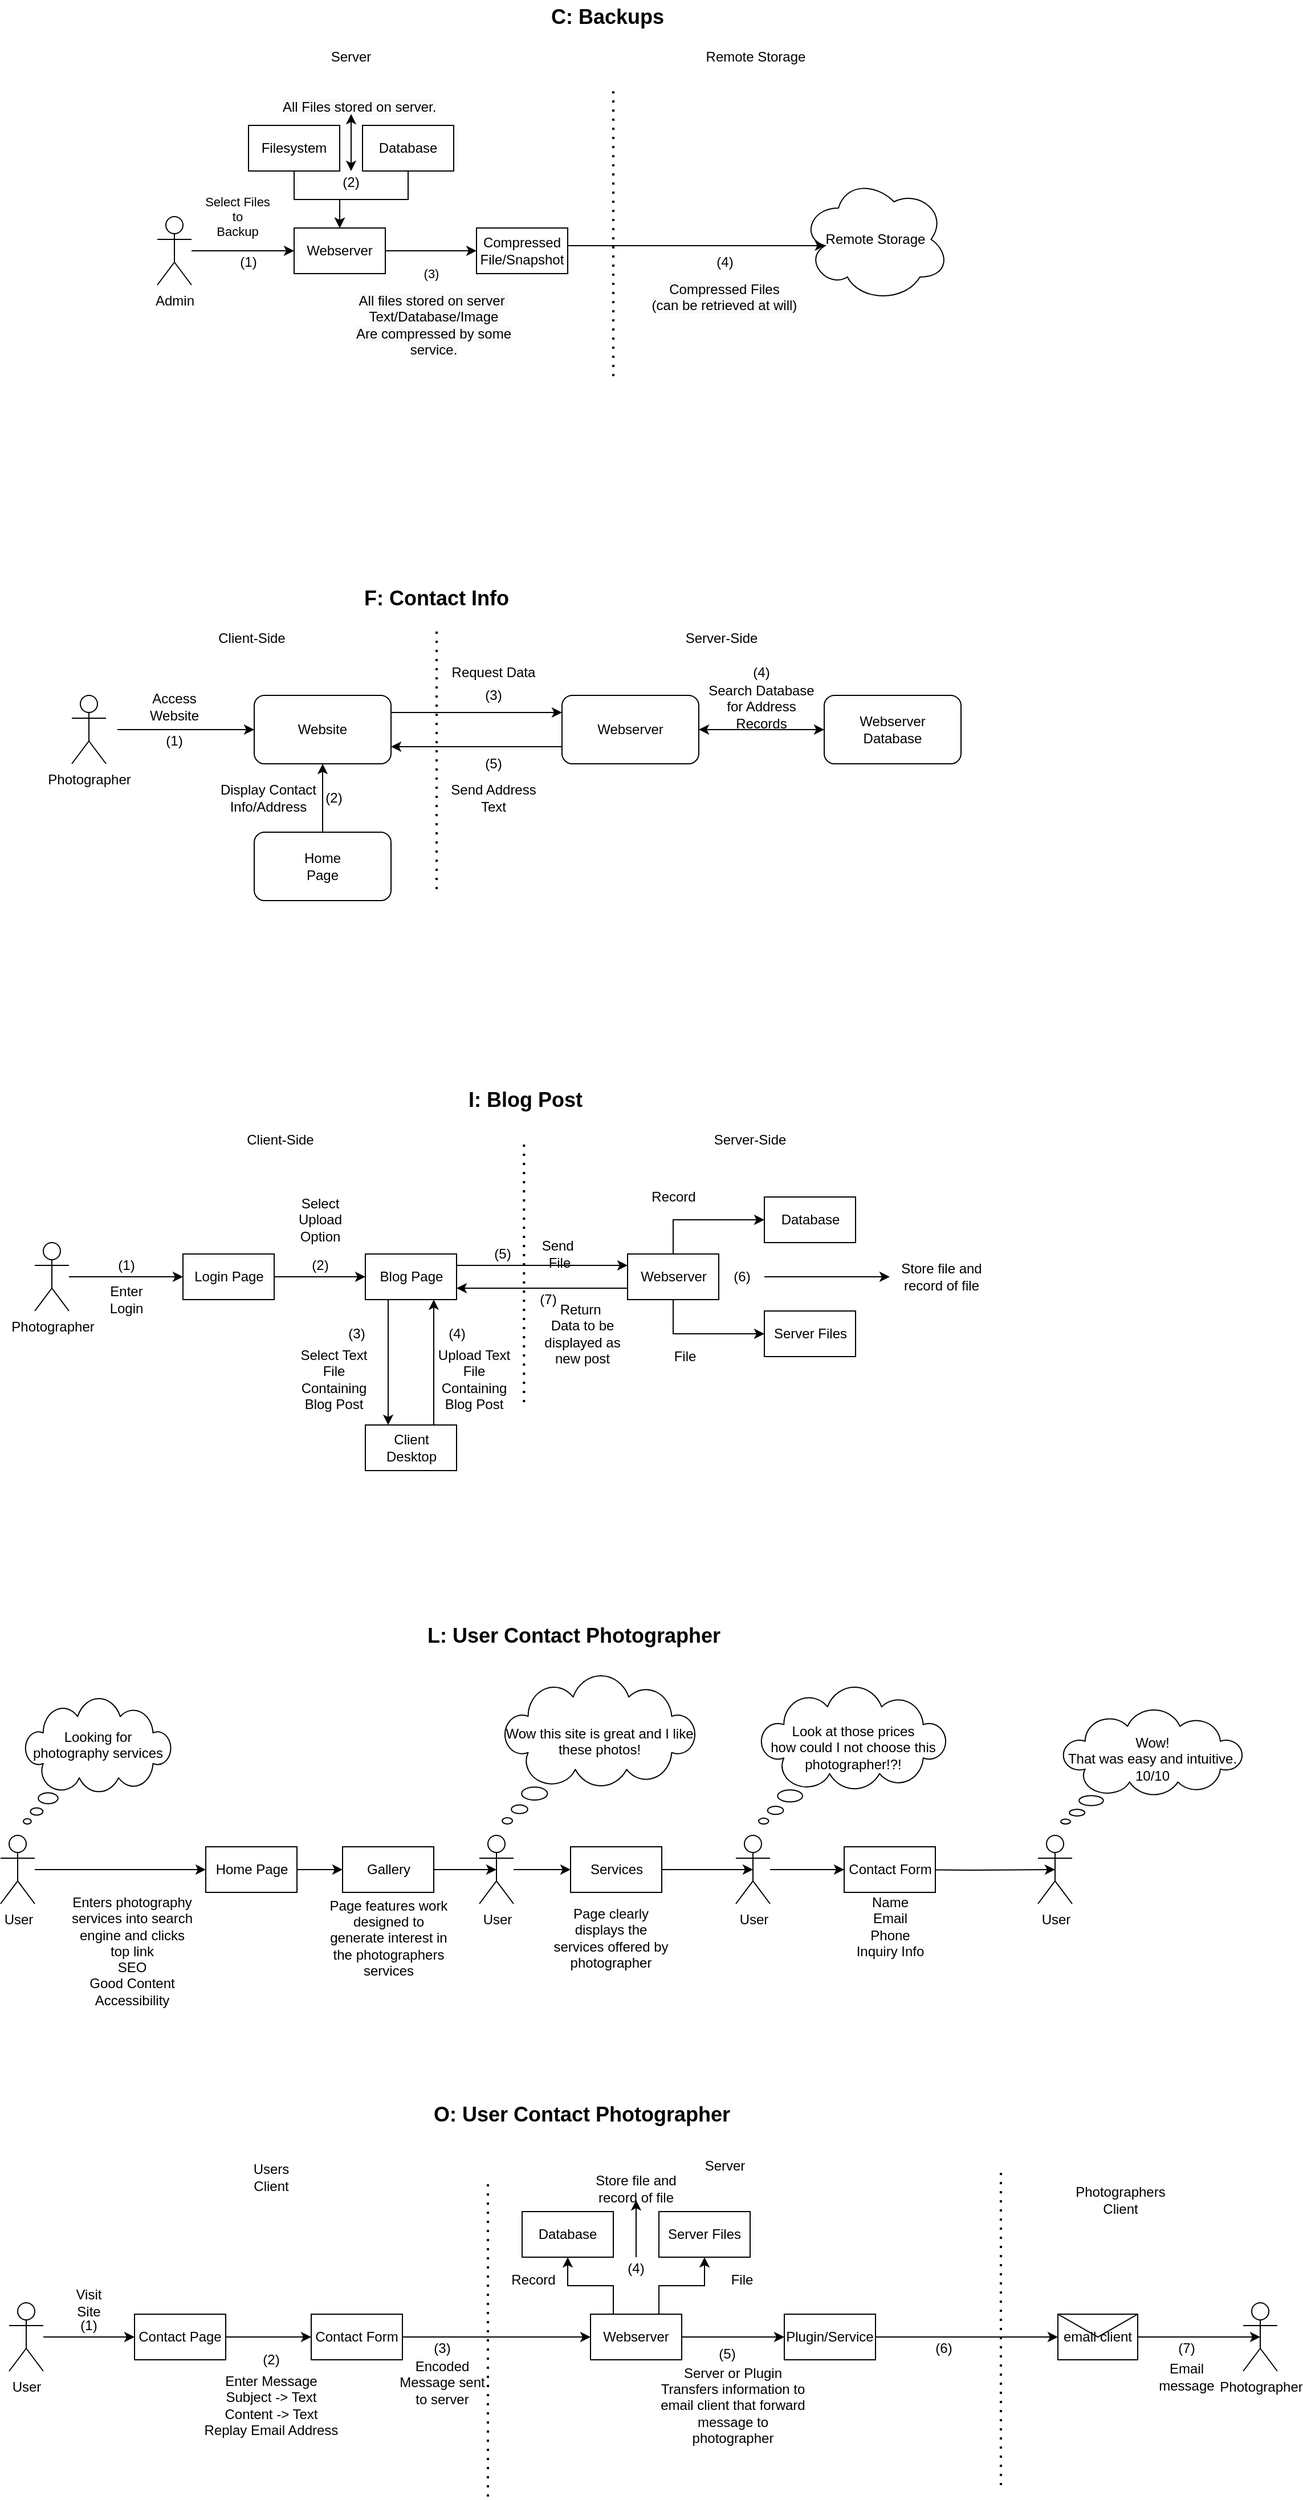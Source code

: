 <mxfile version="14.3.1" type="device"><diagram id="sTpAPLr4DmJHladnCa23" name="Page-1"><mxGraphModel dx="1562" dy="2176" grid="1" gridSize="10" guides="1" tooltips="1" connect="1" arrows="1" fold="1" page="1" pageScale="1" pageWidth="850" pageHeight="1100" math="0" shadow="0"><root><mxCell id="0"/><mxCell id="1" parent="0"/><mxCell id="33zo7eYTtAIKLkQAElWF-2" value="&lt;font style=&quot;font-size: 18px&quot;&gt;&lt;b&gt;C: Backups&lt;/b&gt;&lt;/font&gt;" style="text;html=1;strokeColor=none;fillColor=none;align=center;verticalAlign=middle;whiteSpace=wrap;rounded=0;" parent="1" vertex="1"><mxGeometry x="490" y="10" width="110" height="30" as="geometry"/></mxCell><mxCell id="33zo7eYTtAIKLkQAElWF-4" value="Server" style="text;html=1;strokeColor=none;fillColor=none;align=center;verticalAlign=middle;whiteSpace=wrap;rounded=0;" parent="1" vertex="1"><mxGeometry x="300" y="50" width="40" height="20" as="geometry"/></mxCell><mxCell id="33zo7eYTtAIKLkQAElWF-5" value="Remote Storage" style="text;html=1;strokeColor=none;fillColor=none;align=center;verticalAlign=middle;whiteSpace=wrap;rounded=0;" parent="1" vertex="1"><mxGeometry x="630" y="50" width="90" height="20" as="geometry"/></mxCell><mxCell id="33zo7eYTtAIKLkQAElWF-16" style="edgeStyle=orthogonalEdgeStyle;rounded=0;orthogonalLoop=1;jettySize=auto;html=1;entryX=0.5;entryY=0;entryDx=0;entryDy=0;exitX=0.5;exitY=1;exitDx=0;exitDy=0;" parent="1" source="33zo7eYTtAIKLkQAElWF-7" target="33zo7eYTtAIKLkQAElWF-12" edge="1"><mxGeometry relative="1" as="geometry"/></mxCell><mxCell id="33zo7eYTtAIKLkQAElWF-7" value="Filesystem" style="rounded=0;whiteSpace=wrap;html=1;" parent="1" vertex="1"><mxGeometry x="230" y="120" width="80" height="40" as="geometry"/></mxCell><mxCell id="33zo7eYTtAIKLkQAElWF-19" style="edgeStyle=orthogonalEdgeStyle;rounded=0;orthogonalLoop=1;jettySize=auto;html=1;entryX=0.5;entryY=0;entryDx=0;entryDy=0;" parent="1" source="33zo7eYTtAIKLkQAElWF-10" target="33zo7eYTtAIKLkQAElWF-12" edge="1"><mxGeometry relative="1" as="geometry"/></mxCell><mxCell id="33zo7eYTtAIKLkQAElWF-10" value="Database" style="rounded=0;whiteSpace=wrap;html=1;" parent="1" vertex="1"><mxGeometry x="330" y="120" width="80" height="40" as="geometry"/></mxCell><mxCell id="1MqfNd3FxWciSEM0I6iz-4" value="(3)" style="edgeStyle=orthogonalEdgeStyle;rounded=0;orthogonalLoop=1;jettySize=auto;html=1;entryX=0;entryY=0.5;entryDx=0;entryDy=0;" parent="1" source="33zo7eYTtAIKLkQAElWF-12" target="1MqfNd3FxWciSEM0I6iz-2" edge="1"><mxGeometry y="-20" relative="1" as="geometry"><mxPoint as="offset"/></mxGeometry></mxCell><mxCell id="33zo7eYTtAIKLkQAElWF-12" value="Webserver" style="rounded=0;whiteSpace=wrap;html=1;" parent="1" vertex="1"><mxGeometry x="270" y="210" width="80" height="40" as="geometry"/></mxCell><mxCell id="33zo7eYTtAIKLkQAElWF-21" value="Remote Storage" style="ellipse;shape=cloud;whiteSpace=wrap;html=1;align=center;" parent="1" vertex="1"><mxGeometry x="715" y="165" width="130" height="110" as="geometry"/></mxCell><mxCell id="1MqfNd3FxWciSEM0I6iz-88" style="edgeStyle=orthogonalEdgeStyle;rounded=0;orthogonalLoop=1;jettySize=auto;html=1;entryX=0;entryY=0.25;entryDx=0;entryDy=0;exitX=1;exitY=0.25;exitDx=0;exitDy=0;" parent="1" source="33zo7eYTtAIKLkQAElWF-35" target="33zo7eYTtAIKLkQAElWF-49" edge="1"><mxGeometry relative="1" as="geometry"/></mxCell><mxCell id="33zo7eYTtAIKLkQAElWF-35" value="Blog Page" style="rounded=0;whiteSpace=wrap;html=1;" parent="1" vertex="1"><mxGeometry x="332.5" y="1110" width="80" height="40" as="geometry"/></mxCell><mxCell id="33zo7eYTtAIKLkQAElWF-47" style="edgeStyle=orthogonalEdgeStyle;rounded=0;orthogonalLoop=1;jettySize=auto;html=1;entryX=0;entryY=0.5;entryDx=0;entryDy=0;" parent="1" source="33zo7eYTtAIKLkQAElWF-38" target="33zo7eYTtAIKLkQAElWF-45" edge="1"><mxGeometry relative="1" as="geometry"/></mxCell><mxCell id="33zo7eYTtAIKLkQAElWF-38" value="Photographer" style="shape=umlActor;verticalLabelPosition=bottom;verticalAlign=top;html=1;outlineConnect=0;" parent="1" vertex="1"><mxGeometry x="42.5" y="1100" width="30" height="60" as="geometry"/></mxCell><mxCell id="33zo7eYTtAIKLkQAElWF-41" style="edgeStyle=orthogonalEdgeStyle;rounded=0;orthogonalLoop=1;jettySize=auto;html=1;entryX=0.25;entryY=0;entryDx=0;entryDy=0;exitX=0.25;exitY=1;exitDx=0;exitDy=0;" parent="1" source="33zo7eYTtAIKLkQAElWF-35" target="33zo7eYTtAIKLkQAElWF-39" edge="1"><mxGeometry relative="1" as="geometry"><mxPoint x="322.5" y="1180" as="sourcePoint"/></mxGeometry></mxCell><mxCell id="33zo7eYTtAIKLkQAElWF-39" value="Client Desktop" style="rounded=0;whiteSpace=wrap;html=1;" parent="1" vertex="1"><mxGeometry x="332.5" y="1260" width="80" height="40" as="geometry"/></mxCell><mxCell id="33zo7eYTtAIKLkQAElWF-43" value="Upload Text File&lt;br&gt;Containing Blog Post" style="text;html=1;strokeColor=none;fillColor=none;align=center;verticalAlign=middle;whiteSpace=wrap;rounded=0;" parent="1" vertex="1"><mxGeometry x="387.5" y="1210" width="80" height="20" as="geometry"/></mxCell><mxCell id="33zo7eYTtAIKLkQAElWF-44" value="Select&lt;br&gt;Upload Option" style="text;html=1;strokeColor=none;fillColor=none;align=center;verticalAlign=middle;whiteSpace=wrap;rounded=0;" parent="1" vertex="1"><mxGeometry x="272.5" y="1070" width="40" height="20" as="geometry"/></mxCell><mxCell id="33zo7eYTtAIKLkQAElWF-46" style="edgeStyle=orthogonalEdgeStyle;rounded=0;orthogonalLoop=1;jettySize=auto;html=1;entryX=0;entryY=0.5;entryDx=0;entryDy=0;" parent="1" source="33zo7eYTtAIKLkQAElWF-45" target="33zo7eYTtAIKLkQAElWF-35" edge="1"><mxGeometry relative="1" as="geometry"/></mxCell><mxCell id="33zo7eYTtAIKLkQAElWF-45" value="Login Page" style="rounded=0;whiteSpace=wrap;html=1;" parent="1" vertex="1"><mxGeometry x="172.5" y="1110" width="80" height="40" as="geometry"/></mxCell><mxCell id="33zo7eYTtAIKLkQAElWF-48" value="Enter&lt;br&gt;Login" style="text;html=1;strokeColor=none;fillColor=none;align=center;verticalAlign=middle;whiteSpace=wrap;rounded=0;" parent="1" vertex="1"><mxGeometry x="102.5" y="1140" width="40" height="20" as="geometry"/></mxCell><mxCell id="1MqfNd3FxWciSEM0I6iz-89" style="edgeStyle=orthogonalEdgeStyle;rounded=0;orthogonalLoop=1;jettySize=auto;html=1;entryX=1;entryY=0.75;entryDx=0;entryDy=0;exitX=0;exitY=0.75;exitDx=0;exitDy=0;" parent="1" source="33zo7eYTtAIKLkQAElWF-49" target="33zo7eYTtAIKLkQAElWF-35" edge="1"><mxGeometry relative="1" as="geometry"/></mxCell><mxCell id="1MqfNd3FxWciSEM0I6iz-93" style="edgeStyle=orthogonalEdgeStyle;rounded=0;orthogonalLoop=1;jettySize=auto;html=1;entryX=0;entryY=0.5;entryDx=0;entryDy=0;exitX=0.5;exitY=0;exitDx=0;exitDy=0;" parent="1" source="33zo7eYTtAIKLkQAElWF-49" target="33zo7eYTtAIKLkQAElWF-50" edge="1"><mxGeometry relative="1" as="geometry"/></mxCell><mxCell id="1MqfNd3FxWciSEM0I6iz-94" style="edgeStyle=orthogonalEdgeStyle;rounded=0;orthogonalLoop=1;jettySize=auto;html=1;entryX=0;entryY=0.5;entryDx=0;entryDy=0;exitX=0.5;exitY=1;exitDx=0;exitDy=0;" parent="1" source="33zo7eYTtAIKLkQAElWF-49" target="33zo7eYTtAIKLkQAElWF-51" edge="1"><mxGeometry relative="1" as="geometry"/></mxCell><mxCell id="33zo7eYTtAIKLkQAElWF-49" value="Webserver" style="rounded=0;whiteSpace=wrap;html=1;" parent="1" vertex="1"><mxGeometry x="562.5" y="1110" width="80" height="40" as="geometry"/></mxCell><mxCell id="33zo7eYTtAIKLkQAElWF-50" value="Database" style="rounded=0;whiteSpace=wrap;html=1;" parent="1" vertex="1"><mxGeometry x="682.5" y="1060" width="80" height="40" as="geometry"/></mxCell><mxCell id="33zo7eYTtAIKLkQAElWF-51" value="Server Files" style="rounded=0;whiteSpace=wrap;html=1;" parent="1" vertex="1"><mxGeometry x="682.5" y="1160" width="80" height="40" as="geometry"/></mxCell><mxCell id="33zo7eYTtAIKLkQAElWF-53" value="Users Client" style="text;html=1;strokeColor=none;fillColor=none;align=center;verticalAlign=middle;whiteSpace=wrap;rounded=0;" parent="1" vertex="1"><mxGeometry x="230" y="1910" width="40" height="20" as="geometry"/></mxCell><mxCell id="33zo7eYTtAIKLkQAElWF-54" value="Server" style="text;html=1;strokeColor=none;fillColor=none;align=center;verticalAlign=middle;whiteSpace=wrap;rounded=0;" parent="1" vertex="1"><mxGeometry x="602.5" y="1900" width="90" height="20" as="geometry"/></mxCell><mxCell id="1MqfNd3FxWciSEM0I6iz-136" style="edgeStyle=orthogonalEdgeStyle;rounded=0;orthogonalLoop=1;jettySize=auto;html=1;entryX=0;entryY=0.5;entryDx=0;entryDy=0;" parent="1" source="33zo7eYTtAIKLkQAElWF-55" target="1MqfNd3FxWciSEM0I6iz-130" edge="1"><mxGeometry relative="1" as="geometry"/></mxCell><mxCell id="33zo7eYTtAIKLkQAElWF-55" value="Contact Form" style="rounded=0;whiteSpace=wrap;html=1;" parent="1" vertex="1"><mxGeometry x="285" y="2040" width="80" height="40" as="geometry"/></mxCell><mxCell id="33zo7eYTtAIKLkQAElWF-91" style="edgeStyle=orthogonalEdgeStyle;rounded=0;orthogonalLoop=1;jettySize=auto;html=1;entryX=0;entryY=0.5;entryDx=0;entryDy=0;" parent="1" source="33zo7eYTtAIKLkQAElWF-56" target="33zo7eYTtAIKLkQAElWF-90" edge="1"><mxGeometry relative="1" as="geometry"/></mxCell><mxCell id="33zo7eYTtAIKLkQAElWF-56" value="Plugin/Service" style="rounded=0;whiteSpace=wrap;html=1;" parent="1" vertex="1"><mxGeometry x="700" y="2040" width="80" height="40" as="geometry"/></mxCell><mxCell id="33zo7eYTtAIKLkQAElWF-57" style="edgeStyle=orthogonalEdgeStyle;rounded=0;orthogonalLoop=1;jettySize=auto;html=1;entryX=0;entryY=0.5;entryDx=0;entryDy=0;" parent="1" source="33zo7eYTtAIKLkQAElWF-58" target="33zo7eYTtAIKLkQAElWF-64" edge="1"><mxGeometry relative="1" as="geometry"/></mxCell><mxCell id="33zo7eYTtAIKLkQAElWF-58" value="User" style="shape=umlActor;verticalLabelPosition=bottom;verticalAlign=top;html=1;outlineConnect=0;" parent="1" vertex="1"><mxGeometry x="20" y="2030" width="30" height="60" as="geometry"/></mxCell><mxCell id="33zo7eYTtAIKLkQAElWF-63" style="edgeStyle=orthogonalEdgeStyle;rounded=0;orthogonalLoop=1;jettySize=auto;html=1;entryX=0;entryY=0.5;entryDx=0;entryDy=0;" parent="1" source="33zo7eYTtAIKLkQAElWF-64" target="33zo7eYTtAIKLkQAElWF-55" edge="1"><mxGeometry relative="1" as="geometry"/></mxCell><mxCell id="33zo7eYTtAIKLkQAElWF-64" value="Contact Page" style="rounded=0;whiteSpace=wrap;html=1;" parent="1" vertex="1"><mxGeometry x="130" y="2040" width="80" height="40" as="geometry"/></mxCell><mxCell id="33zo7eYTtAIKLkQAElWF-65" value="Visit Site" style="text;html=1;strokeColor=none;fillColor=none;align=center;verticalAlign=middle;whiteSpace=wrap;rounded=0;" parent="1" vertex="1"><mxGeometry x="70" y="2020" width="40" height="20" as="geometry"/></mxCell><mxCell id="33zo7eYTtAIKLkQAElWF-69" value="Enter Message&lt;br&gt;Subject -&amp;gt; Text&lt;br&gt;Content -&amp;gt; Text&lt;br&gt;Replay Email Address" style="text;html=1;strokeColor=none;fillColor=none;align=center;verticalAlign=middle;whiteSpace=wrap;rounded=0;" parent="1" vertex="1"><mxGeometry x="170" y="2110" width="160" height="20" as="geometry"/></mxCell><mxCell id="33zo7eYTtAIKLkQAElWF-71" value="Encoded Message sent to server" style="text;html=1;strokeColor=none;fillColor=none;align=center;verticalAlign=middle;whiteSpace=wrap;rounded=0;" parent="1" vertex="1"><mxGeometry x="355" y="2090" width="90" height="20" as="geometry"/></mxCell><mxCell id="33zo7eYTtAIKLkQAElWF-73" value="Photographer" style="shape=umlActor;verticalLabelPosition=bottom;verticalAlign=top;html=1;outlineConnect=0;" parent="1" vertex="1"><mxGeometry x="1102.5" y="2030" width="30" height="60" as="geometry"/></mxCell><mxCell id="33zo7eYTtAIKLkQAElWF-75" value="Email message" style="text;html=1;strokeColor=none;fillColor=none;align=center;verticalAlign=middle;whiteSpace=wrap;rounded=0;" parent="1" vertex="1"><mxGeometry x="1012.5" y="2085" width="80" height="20" as="geometry"/></mxCell><mxCell id="1MqfNd3FxWciSEM0I6iz-147" style="edgeStyle=orthogonalEdgeStyle;rounded=0;orthogonalLoop=1;jettySize=auto;html=1;entryX=0;entryY=0.5;entryDx=0;entryDy=0;" parent="1" source="33zo7eYTtAIKLkQAElWF-78" target="1MqfNd3FxWciSEM0I6iz-143" edge="1"><mxGeometry relative="1" as="geometry"/></mxCell><mxCell id="33zo7eYTtAIKLkQAElWF-78" value="User" style="shape=umlActor;verticalLabelPosition=bottom;verticalAlign=top;html=1;outlineConnect=0;" parent="1" vertex="1"><mxGeometry x="12.5" y="1620" width="30" height="60" as="geometry"/></mxCell><mxCell id="33zo7eYTtAIKLkQAElWF-83" value="Gallery" style="rounded=0;whiteSpace=wrap;html=1;" parent="1" vertex="1"><mxGeometry x="312.5" y="1630" width="80" height="40" as="geometry"/></mxCell><mxCell id="1MqfNd3FxWciSEM0I6iz-155" style="edgeStyle=orthogonalEdgeStyle;rounded=0;orthogonalLoop=1;jettySize=auto;html=1;entryX=0.5;entryY=0.5;entryDx=0;entryDy=0;entryPerimeter=0;" parent="1" source="33zo7eYTtAIKLkQAElWF-84" target="1MqfNd3FxWciSEM0I6iz-153" edge="1"><mxGeometry relative="1" as="geometry"/></mxCell><mxCell id="33zo7eYTtAIKLkQAElWF-84" value="Services" style="rounded=0;whiteSpace=wrap;html=1;" parent="1" vertex="1"><mxGeometry x="512.5" y="1630" width="80" height="40" as="geometry"/></mxCell><mxCell id="1MqfNd3FxWciSEM0I6iz-159" style="edgeStyle=orthogonalEdgeStyle;rounded=0;orthogonalLoop=1;jettySize=auto;html=1;entryX=0.5;entryY=0.5;entryDx=0;entryDy=0;entryPerimeter=0;" parent="1" target="1MqfNd3FxWciSEM0I6iz-157" edge="1"><mxGeometry relative="1" as="geometry"><mxPoint x="805" y="1650" as="sourcePoint"/></mxGeometry></mxCell><mxCell id="33zo7eYTtAIKLkQAElWF-85" value="Contact Form" style="rounded=0;whiteSpace=wrap;html=1;" parent="1" vertex="1"><mxGeometry x="752.5" y="1630" width="80" height="40" as="geometry"/></mxCell><mxCell id="33zo7eYTtAIKLkQAElWF-92" style="edgeStyle=orthogonalEdgeStyle;rounded=0;orthogonalLoop=1;jettySize=auto;html=1;entryX=0.5;entryY=0.5;entryDx=0;entryDy=0;entryPerimeter=0;" parent="1" source="33zo7eYTtAIKLkQAElWF-90" target="33zo7eYTtAIKLkQAElWF-73" edge="1"><mxGeometry relative="1" as="geometry"/></mxCell><mxCell id="33zo7eYTtAIKLkQAElWF-90" value="email client" style="shape=message;html=1;whiteSpace=wrap;html=1;outlineConnect=0;" parent="1" vertex="1"><mxGeometry x="940" y="2040" width="70" height="40" as="geometry"/></mxCell><mxCell id="1MqfNd3FxWciSEM0I6iz-7" value="Select Files&lt;br&gt;to&lt;br&gt;Backup" style="edgeStyle=orthogonalEdgeStyle;rounded=0;orthogonalLoop=1;jettySize=auto;html=1;" parent="1" edge="1"><mxGeometry x="-0.111" y="30" relative="1" as="geometry"><mxPoint x="180" y="230" as="sourcePoint"/><mxPoint x="270" y="230" as="targetPoint"/><mxPoint as="offset"/></mxGeometry></mxCell><mxCell id="1MqfNd3FxWciSEM0I6iz-1" value="Admin" style="shape=umlActor;verticalLabelPosition=bottom;verticalAlign=top;html=1;outlineConnect=0;" parent="1" vertex="1"><mxGeometry x="150" y="200" width="30" height="60" as="geometry"/></mxCell><mxCell id="1MqfNd3FxWciSEM0I6iz-5" style="edgeStyle=orthogonalEdgeStyle;rounded=0;orthogonalLoop=1;jettySize=auto;html=1;entryX=0.16;entryY=0.55;entryDx=0;entryDy=0;entryPerimeter=0;" parent="1" source="1MqfNd3FxWciSEM0I6iz-2" target="33zo7eYTtAIKLkQAElWF-21" edge="1"><mxGeometry relative="1" as="geometry"><Array as="points"><mxPoint x="630" y="226"/></Array></mxGeometry></mxCell><mxCell id="1MqfNd3FxWciSEM0I6iz-2" value="Compressed&lt;br&gt;File/Snapshot" style="rounded=0;whiteSpace=wrap;html=1;" parent="1" vertex="1"><mxGeometry x="430" y="210" width="80" height="40" as="geometry"/></mxCell><mxCell id="1MqfNd3FxWciSEM0I6iz-8" value="" style="endArrow=none;dashed=1;html=1;dashPattern=1 3;strokeWidth=2;" parent="1" edge="1"><mxGeometry width="50" height="50" relative="1" as="geometry"><mxPoint x="550" y="340" as="sourcePoint"/><mxPoint x="550" y="90" as="targetPoint"/></mxGeometry></mxCell><mxCell id="1MqfNd3FxWciSEM0I6iz-27" value="Photographer" style="shape=umlActor;verticalLabelPosition=bottom;verticalAlign=top;html=1;outlineConnect=0;" parent="1" vertex="1"><mxGeometry x="75" y="620" width="30" height="60" as="geometry"/></mxCell><mxCell id="1MqfNd3FxWciSEM0I6iz-28" value="Website" style="rounded=1;whiteSpace=wrap;html=1;" parent="1" vertex="1"><mxGeometry x="235" y="620" width="120" height="60" as="geometry"/></mxCell><mxCell id="1MqfNd3FxWciSEM0I6iz-29" value="" style="endArrow=classic;html=1;entryX=0;entryY=0.5;entryDx=0;entryDy=0;" parent="1" target="1MqfNd3FxWciSEM0I6iz-28" edge="1"><mxGeometry width="50" height="50" relative="1" as="geometry"><mxPoint x="115" y="650" as="sourcePoint"/><mxPoint x="245" y="920" as="targetPoint"/></mxGeometry></mxCell><mxCell id="1MqfNd3FxWciSEM0I6iz-30" value="Access&lt;br&gt;Website" style="text;html=1;strokeColor=none;fillColor=none;align=center;verticalAlign=middle;whiteSpace=wrap;rounded=0;" parent="1" vertex="1"><mxGeometry x="145" y="620" width="40" height="20" as="geometry"/></mxCell><mxCell id="1MqfNd3FxWciSEM0I6iz-31" value="" style="rounded=1;whiteSpace=wrap;html=1;" parent="1" vertex="1"><mxGeometry x="235" y="740" width="120" height="60" as="geometry"/></mxCell><mxCell id="1MqfNd3FxWciSEM0I6iz-32" value="Home&lt;br&gt;Page" style="text;html=1;strokeColor=none;fillColor=none;align=center;verticalAlign=middle;whiteSpace=wrap;rounded=0;" parent="1" vertex="1"><mxGeometry x="235" y="740" width="120" height="60" as="geometry"/></mxCell><mxCell id="1MqfNd3FxWciSEM0I6iz-33" value="" style="endArrow=classic;html=1;exitX=0.5;exitY=0;exitDx=0;exitDy=0;entryX=0.5;entryY=1;entryDx=0;entryDy=0;" parent="1" source="1MqfNd3FxWciSEM0I6iz-32" target="1MqfNd3FxWciSEM0I6iz-28" edge="1"><mxGeometry width="50" height="50" relative="1" as="geometry"><mxPoint x="195" y="960" as="sourcePoint"/><mxPoint x="245" y="910" as="targetPoint"/></mxGeometry></mxCell><mxCell id="1MqfNd3FxWciSEM0I6iz-34" value="Client-Side" style="text;html=1;strokeColor=none;fillColor=none;align=center;verticalAlign=middle;whiteSpace=wrap;rounded=0;" parent="1" vertex="1"><mxGeometry x="117.5" y="550" width="230" height="40" as="geometry"/></mxCell><mxCell id="1MqfNd3FxWciSEM0I6iz-35" value="" style="endArrow=none;dashed=1;html=1;dashPattern=1 3;strokeWidth=2;" parent="1" edge="1"><mxGeometry width="50" height="50" relative="1" as="geometry"><mxPoint x="395" y="790" as="sourcePoint"/><mxPoint x="395" y="560" as="targetPoint"/></mxGeometry></mxCell><mxCell id="1MqfNd3FxWciSEM0I6iz-36" value="Display Contact Info/Address" style="text;html=1;strokeColor=none;fillColor=none;align=center;verticalAlign=middle;whiteSpace=wrap;rounded=0;" parent="1" vertex="1"><mxGeometry x="195" y="700" width="105" height="20" as="geometry"/></mxCell><mxCell id="1MqfNd3FxWciSEM0I6iz-37" value="" style="rounded=1;whiteSpace=wrap;html=1;" parent="1" vertex="1"><mxGeometry x="505" y="620" width="120" height="60" as="geometry"/></mxCell><mxCell id="1MqfNd3FxWciSEM0I6iz-38" value="Webserver" style="text;html=1;strokeColor=none;fillColor=none;align=center;verticalAlign=middle;whiteSpace=wrap;rounded=0;" parent="1" vertex="1"><mxGeometry x="505" y="620" width="120" height="60" as="geometry"/></mxCell><mxCell id="1MqfNd3FxWciSEM0I6iz-39" value="" style="endArrow=classic;html=1;exitX=0;exitY=0.75;exitDx=0;exitDy=0;entryX=1;entryY=0.75;entryDx=0;entryDy=0;" parent="1" source="1MqfNd3FxWciSEM0I6iz-38" target="1MqfNd3FxWciSEM0I6iz-28" edge="1"><mxGeometry width="50" height="50" relative="1" as="geometry"><mxPoint x="195" y="940" as="sourcePoint"/><mxPoint x="354" y="640" as="targetPoint"/></mxGeometry></mxCell><mxCell id="1MqfNd3FxWciSEM0I6iz-40" value="Send Address Text" style="text;html=1;strokeColor=none;fillColor=none;align=center;verticalAlign=middle;whiteSpace=wrap;rounded=0;" parent="1" vertex="1"><mxGeometry x="400" y="700" width="90" height="20" as="geometry"/></mxCell><mxCell id="1MqfNd3FxWciSEM0I6iz-41" value="" style="rounded=1;whiteSpace=wrap;html=1;" parent="1" vertex="1"><mxGeometry x="735" y="620" width="120" height="60" as="geometry"/></mxCell><mxCell id="1MqfNd3FxWciSEM0I6iz-42" value="Webserver&lt;br&gt;Database" style="text;html=1;strokeColor=none;fillColor=none;align=center;verticalAlign=middle;whiteSpace=wrap;rounded=0;" parent="1" vertex="1"><mxGeometry x="735" y="620" width="120" height="60" as="geometry"/></mxCell><mxCell id="1MqfNd3FxWciSEM0I6iz-43" value="Server-Side" style="text;html=1;strokeColor=none;fillColor=none;align=center;verticalAlign=middle;whiteSpace=wrap;rounded=0;" parent="1" vertex="1"><mxGeometry x="605" y="560" width="80" height="20" as="geometry"/></mxCell><mxCell id="1MqfNd3FxWciSEM0I6iz-45" value="" style="endArrow=classic;html=1;exitX=1;exitY=0.25;exitDx=0;exitDy=0;entryX=0;entryY=0.25;entryDx=0;entryDy=0;" parent="1" source="1MqfNd3FxWciSEM0I6iz-28" target="1MqfNd3FxWciSEM0I6iz-38" edge="1"><mxGeometry width="50" height="50" relative="1" as="geometry"><mxPoint x="420" y="920" as="sourcePoint"/><mxPoint x="470" y="870" as="targetPoint"/></mxGeometry></mxCell><mxCell id="1MqfNd3FxWciSEM0I6iz-46" value="Request Data" style="text;html=1;strokeColor=none;fillColor=none;align=center;verticalAlign=middle;whiteSpace=wrap;rounded=0;" parent="1" vertex="1"><mxGeometry x="400" y="590" width="90" height="20" as="geometry"/></mxCell><mxCell id="1MqfNd3FxWciSEM0I6iz-47" value="Search Database for Address Records" style="text;html=1;strokeColor=none;fillColor=none;align=center;verticalAlign=middle;whiteSpace=wrap;rounded=0;" parent="1" vertex="1"><mxGeometry x="630" y="620" width="100" height="20" as="geometry"/></mxCell><mxCell id="1MqfNd3FxWciSEM0I6iz-48" value="" style="endArrow=classic;startArrow=classic;html=1;exitX=1;exitY=0.5;exitDx=0;exitDy=0;entryX=0;entryY=0.5;entryDx=0;entryDy=0;" parent="1" source="1MqfNd3FxWciSEM0I6iz-38" target="1MqfNd3FxWciSEM0I6iz-42" edge="1"><mxGeometry width="50" height="50" relative="1" as="geometry"><mxPoint x="420" y="900" as="sourcePoint"/><mxPoint x="470" y="850" as="targetPoint"/></mxGeometry></mxCell><mxCell id="1MqfNd3FxWciSEM0I6iz-87" value="" style="endArrow=none;dashed=1;html=1;dashPattern=1 3;strokeWidth=2;" parent="1" edge="1"><mxGeometry width="50" height="50" relative="1" as="geometry"><mxPoint x="471.67" y="1240" as="sourcePoint"/><mxPoint x="471.67" y="1010" as="targetPoint"/></mxGeometry></mxCell><mxCell id="1MqfNd3FxWciSEM0I6iz-90" value="Return&amp;nbsp;&lt;br&gt;Data to be displayed as new post" style="text;html=1;strokeColor=none;fillColor=none;align=center;verticalAlign=middle;whiteSpace=wrap;rounded=0;" parent="1" vertex="1"><mxGeometry x="482.5" y="1170" width="80" height="20" as="geometry"/></mxCell><mxCell id="1MqfNd3FxWciSEM0I6iz-92" value="Send&amp;nbsp;&lt;br&gt;File" style="text;html=1;strokeColor=none;fillColor=none;align=center;verticalAlign=middle;whiteSpace=wrap;rounded=0;" parent="1" vertex="1"><mxGeometry x="482.5" y="1100" width="40" height="20" as="geometry"/></mxCell><mxCell id="1MqfNd3FxWciSEM0I6iz-95" value="Record" style="text;html=1;strokeColor=none;fillColor=none;align=center;verticalAlign=middle;whiteSpace=wrap;rounded=0;" parent="1" vertex="1"><mxGeometry x="582.5" y="1050" width="40" height="20" as="geometry"/></mxCell><mxCell id="1MqfNd3FxWciSEM0I6iz-96" value="File" style="text;html=1;strokeColor=none;fillColor=none;align=center;verticalAlign=middle;whiteSpace=wrap;rounded=0;" parent="1" vertex="1"><mxGeometry x="592.5" y="1190" width="40" height="20" as="geometry"/></mxCell><mxCell id="1MqfNd3FxWciSEM0I6iz-97" value="Client-Side" style="text;html=1;strokeColor=none;fillColor=none;align=center;verticalAlign=middle;whiteSpace=wrap;rounded=0;" parent="1" vertex="1"><mxGeometry x="142.5" y="990" width="230" height="40" as="geometry"/></mxCell><mxCell id="1MqfNd3FxWciSEM0I6iz-98" value="Server-Side" style="text;html=1;strokeColor=none;fillColor=none;align=center;verticalAlign=middle;whiteSpace=wrap;rounded=0;" parent="1" vertex="1"><mxGeometry x="630" y="1000" width="80" height="20" as="geometry"/></mxCell><mxCell id="1MqfNd3FxWciSEM0I6iz-127" value="" style="endArrow=none;dashed=1;html=1;dashPattern=1 3;strokeWidth=2;" parent="1" edge="1"><mxGeometry width="50" height="50" relative="1" as="geometry"><mxPoint x="440" y="2200" as="sourcePoint"/><mxPoint x="440" y="1920" as="targetPoint"/></mxGeometry></mxCell><mxCell id="1MqfNd3FxWciSEM0I6iz-129" style="edgeStyle=orthogonalEdgeStyle;rounded=0;orthogonalLoop=1;jettySize=auto;html=1;entryX=0.5;entryY=1;entryDx=0;entryDy=0;exitX=0.75;exitY=0;exitDx=0;exitDy=0;" parent="1" source="1MqfNd3FxWciSEM0I6iz-130" target="1MqfNd3FxWciSEM0I6iz-132" edge="1"><mxGeometry relative="1" as="geometry"/></mxCell><mxCell id="1MqfNd3FxWciSEM0I6iz-135" style="edgeStyle=orthogonalEdgeStyle;rounded=0;orthogonalLoop=1;jettySize=auto;html=1;entryX=0.5;entryY=1;entryDx=0;entryDy=0;exitX=0.25;exitY=0;exitDx=0;exitDy=0;" parent="1" source="1MqfNd3FxWciSEM0I6iz-130" target="1MqfNd3FxWciSEM0I6iz-131" edge="1"><mxGeometry relative="1" as="geometry"/></mxCell><mxCell id="1MqfNd3FxWciSEM0I6iz-137" style="edgeStyle=orthogonalEdgeStyle;rounded=0;orthogonalLoop=1;jettySize=auto;html=1;entryX=0;entryY=0.5;entryDx=0;entryDy=0;" parent="1" source="1MqfNd3FxWciSEM0I6iz-130" target="33zo7eYTtAIKLkQAElWF-56" edge="1"><mxGeometry relative="1" as="geometry"/></mxCell><mxCell id="1MqfNd3FxWciSEM0I6iz-130" value="Webserver" style="rounded=0;whiteSpace=wrap;html=1;" parent="1" vertex="1"><mxGeometry x="530" y="2040" width="80" height="40" as="geometry"/></mxCell><mxCell id="1MqfNd3FxWciSEM0I6iz-131" value="Database" style="rounded=0;whiteSpace=wrap;html=1;" parent="1" vertex="1"><mxGeometry x="470" y="1950" width="80" height="40" as="geometry"/></mxCell><mxCell id="1MqfNd3FxWciSEM0I6iz-132" value="Server Files" style="rounded=0;whiteSpace=wrap;html=1;" parent="1" vertex="1"><mxGeometry x="590" y="1950" width="80" height="40" as="geometry"/></mxCell><mxCell id="1MqfNd3FxWciSEM0I6iz-133" value="Record" style="text;html=1;strokeColor=none;fillColor=none;align=center;verticalAlign=middle;whiteSpace=wrap;rounded=0;" parent="1" vertex="1"><mxGeometry x="460" y="2000" width="40" height="20" as="geometry"/></mxCell><mxCell id="1MqfNd3FxWciSEM0I6iz-134" value="File" style="text;html=1;strokeColor=none;fillColor=none;align=center;verticalAlign=middle;whiteSpace=wrap;rounded=0;" parent="1" vertex="1"><mxGeometry x="642.5" y="2000" width="40" height="20" as="geometry"/></mxCell><mxCell id="1MqfNd3FxWciSEM0I6iz-138" value="Server or Plugin Transfers information to email client that forward message to photographer" style="text;html=1;strokeColor=none;fillColor=none;align=center;verticalAlign=middle;whiteSpace=wrap;rounded=0;" parent="1" vertex="1"><mxGeometry x="590" y="2085" width="130" height="70" as="geometry"/></mxCell><mxCell id="1MqfNd3FxWciSEM0I6iz-139" value="Photographers Client" style="text;html=1;strokeColor=none;fillColor=none;align=center;verticalAlign=middle;whiteSpace=wrap;rounded=0;" parent="1" vertex="1"><mxGeometry x="950" y="1930" width="90" height="20" as="geometry"/></mxCell><mxCell id="1MqfNd3FxWciSEM0I6iz-140" value="" style="endArrow=none;dashed=1;html=1;dashPattern=1 3;strokeWidth=2;" parent="1" edge="1"><mxGeometry width="50" height="50" relative="1" as="geometry"><mxPoint x="890.0" y="2190" as="sourcePoint"/><mxPoint x="890.0" y="1910" as="targetPoint"/></mxGeometry></mxCell><mxCell id="1MqfNd3FxWciSEM0I6iz-142" value="Looking for photography services&lt;br&gt;&lt;br&gt;&lt;br&gt;" style="whiteSpace=wrap;html=1;shape=mxgraph.basic.cloud_callout" parent="1" vertex="1"><mxGeometry x="32.5" y="1500" width="130" height="110" as="geometry"/></mxCell><mxCell id="1MqfNd3FxWciSEM0I6iz-150" style="edgeStyle=orthogonalEdgeStyle;rounded=0;orthogonalLoop=1;jettySize=auto;html=1;entryX=0.5;entryY=0.5;entryDx=0;entryDy=0;entryPerimeter=0;exitX=1;exitY=0.5;exitDx=0;exitDy=0;" parent="1" source="33zo7eYTtAIKLkQAElWF-83" target="1MqfNd3FxWciSEM0I6iz-148" edge="1"><mxGeometry relative="1" as="geometry"><mxPoint x="442.5" y="1650" as="sourcePoint"/></mxGeometry></mxCell><mxCell id="1MqfNd3FxWciSEM0I6iz-151" style="edgeStyle=orthogonalEdgeStyle;rounded=0;orthogonalLoop=1;jettySize=auto;html=1;entryX=0;entryY=0.5;entryDx=0;entryDy=0;" parent="1" source="1MqfNd3FxWciSEM0I6iz-143" target="33zo7eYTtAIKLkQAElWF-83" edge="1"><mxGeometry relative="1" as="geometry"/></mxCell><mxCell id="1MqfNd3FxWciSEM0I6iz-143" value="Home Page" style="rounded=0;whiteSpace=wrap;html=1;" parent="1" vertex="1"><mxGeometry x="192.5" y="1630" width="80" height="40" as="geometry"/></mxCell><mxCell id="1MqfNd3FxWciSEM0I6iz-145" value="Enters photography services into search engine and clicks top link" style="text;html=1;strokeColor=none;fillColor=none;align=center;verticalAlign=middle;whiteSpace=wrap;rounded=0;" parent="1" vertex="1"><mxGeometry x="72.5" y="1690" width="110" height="20" as="geometry"/></mxCell><mxCell id="1MqfNd3FxWciSEM0I6iz-152" style="edgeStyle=orthogonalEdgeStyle;rounded=0;orthogonalLoop=1;jettySize=auto;html=1;entryX=0;entryY=0.5;entryDx=0;entryDy=0;" parent="1" source="1MqfNd3FxWciSEM0I6iz-148" target="33zo7eYTtAIKLkQAElWF-84" edge="1"><mxGeometry relative="1" as="geometry"/></mxCell><mxCell id="1MqfNd3FxWciSEM0I6iz-148" value="User" style="shape=umlActor;verticalLabelPosition=bottom;verticalAlign=top;html=1;outlineConnect=0;" parent="1" vertex="1"><mxGeometry x="432.5" y="1620" width="30" height="60" as="geometry"/></mxCell><mxCell id="1MqfNd3FxWciSEM0I6iz-149" value="Wow this site is great and I like these photos!&lt;br&gt;&lt;br&gt;" style="whiteSpace=wrap;html=1;shape=mxgraph.basic.cloud_callout" parent="1" vertex="1"><mxGeometry x="452.5" y="1480" width="170" height="130" as="geometry"/></mxCell><mxCell id="1MqfNd3FxWciSEM0I6iz-156" style="edgeStyle=orthogonalEdgeStyle;rounded=0;orthogonalLoop=1;jettySize=auto;html=1;entryX=0;entryY=0.5;entryDx=0;entryDy=0;" parent="1" source="1MqfNd3FxWciSEM0I6iz-153" target="33zo7eYTtAIKLkQAElWF-85" edge="1"><mxGeometry relative="1" as="geometry"/></mxCell><mxCell id="1MqfNd3FxWciSEM0I6iz-153" value="User" style="shape=umlActor;verticalLabelPosition=bottom;verticalAlign=top;html=1;outlineConnect=0;" parent="1" vertex="1"><mxGeometry x="657.5" y="1620" width="30" height="60" as="geometry"/></mxCell><mxCell id="1MqfNd3FxWciSEM0I6iz-154" value="Look at those prices &lt;br&gt;how could I not choose this photographer!?!&lt;br&gt;&lt;br&gt;" style="whiteSpace=wrap;html=1;shape=mxgraph.basic.cloud_callout" parent="1" vertex="1"><mxGeometry x="677.5" y="1490" width="165" height="120" as="geometry"/></mxCell><mxCell id="1MqfNd3FxWciSEM0I6iz-157" value="User" style="shape=umlActor;verticalLabelPosition=bottom;verticalAlign=top;html=1;outlineConnect=0;" parent="1" vertex="1"><mxGeometry x="922.5" y="1620" width="30" height="60" as="geometry"/></mxCell><mxCell id="1MqfNd3FxWciSEM0I6iz-158" value="Wow! &lt;br&gt;That was easy and intuitive.&lt;br&gt;10/10&lt;br&gt;&lt;br&gt;" style="whiteSpace=wrap;html=1;shape=mxgraph.basic.cloud_callout" parent="1" vertex="1"><mxGeometry x="942.5" y="1510" width="160" height="100" as="geometry"/></mxCell><mxCell id="Q1rZvQc3D4MQ9tGy19aW-1" value="(1)" style="text;html=1;strokeColor=none;fillColor=none;align=center;verticalAlign=middle;whiteSpace=wrap;rounded=0;" vertex="1" parent="1"><mxGeometry x="210" y="230" width="40" height="20" as="geometry"/></mxCell><mxCell id="Q1rZvQc3D4MQ9tGy19aW-3" value="&lt;span style=&quot;color: rgb(0 , 0 , 0) ; font-family: &amp;#34;helvetica&amp;#34; ; font-size: 12px ; font-style: normal ; font-weight: 400 ; letter-spacing: normal ; text-align: center ; text-indent: 0px ; text-transform: none ; word-spacing: 0px ; background-color: rgb(248 , 249 , 250) ; display: inline ; float: none&quot;&gt;All Files stored on server.&lt;/span&gt;" style="text;whiteSpace=wrap;html=1;" vertex="1" parent="1"><mxGeometry x="257.5" y="90" width="145" height="30" as="geometry"/></mxCell><mxCell id="Q1rZvQc3D4MQ9tGy19aW-4" value="(2)" style="text;html=1;strokeColor=none;fillColor=none;align=center;verticalAlign=middle;whiteSpace=wrap;rounded=0;" vertex="1" parent="1"><mxGeometry x="300" y="160" width="40" height="20" as="geometry"/></mxCell><mxCell id="Q1rZvQc3D4MQ9tGy19aW-5" value="" style="endArrow=classic;startArrow=classic;html=1;exitX=0.5;exitY=0;exitDx=0;exitDy=0;" edge="1" parent="1" source="Q1rZvQc3D4MQ9tGy19aW-4"><mxGeometry width="50" height="50" relative="1" as="geometry"><mxPoint x="320" y="150" as="sourcePoint"/><mxPoint x="320" y="110" as="targetPoint"/></mxGeometry></mxCell><mxCell id="Q1rZvQc3D4MQ9tGy19aW-6" value="&lt;span style=&quot;color: rgb(0, 0, 0); font-family: helvetica; font-size: 12px; font-style: normal; font-weight: 400; letter-spacing: normal; text-indent: 0px; text-transform: none; word-spacing: 0px; background-color: rgb(248, 249, 250); display: inline; float: none;&quot;&gt;All files stored on server&amp;nbsp;&lt;br&gt;Text/Database/Image&lt;br&gt;Are compressed by some service.&lt;br&gt;&lt;/span&gt;" style="text;whiteSpace=wrap;html=1;align=center;" vertex="1" parent="1"><mxGeometry x="315" y="260" width="155" height="70" as="geometry"/></mxCell><mxCell id="Q1rZvQc3D4MQ9tGy19aW-7" value="(4)" style="text;html=1;strokeColor=none;fillColor=none;align=center;verticalAlign=middle;whiteSpace=wrap;rounded=0;" vertex="1" parent="1"><mxGeometry x="627.5" y="230" width="40" height="20" as="geometry"/></mxCell><mxCell id="Q1rZvQc3D4MQ9tGy19aW-8" value="&lt;span style=&quot;color: rgb(0 , 0 , 0) ; font-family: &amp;#34;helvetica&amp;#34; ; font-size: 12px ; font-style: normal ; font-weight: 400 ; letter-spacing: normal ; text-indent: 0px ; text-transform: none ; word-spacing: 0px ; background-color: rgb(248 , 249 , 250) ; display: inline ; float: none&quot;&gt;Compressed Files&lt;br&gt;(can be retrieved at will)&lt;br&gt;&lt;/span&gt;" style="text;whiteSpace=wrap;html=1;align=center;" vertex="1" parent="1"><mxGeometry x="570" y="250" width="155" height="70" as="geometry"/></mxCell><mxCell id="Q1rZvQc3D4MQ9tGy19aW-10" value="(1)" style="text;html=1;strokeColor=none;fillColor=none;align=center;verticalAlign=middle;whiteSpace=wrap;rounded=0;" vertex="1" parent="1"><mxGeometry x="102.5" y="1110" width="40" height="20" as="geometry"/></mxCell><mxCell id="Q1rZvQc3D4MQ9tGy19aW-11" value="(2)" style="text;html=1;strokeColor=none;fillColor=none;align=center;verticalAlign=middle;whiteSpace=wrap;rounded=0;" vertex="1" parent="1"><mxGeometry x="272.5" y="1110" width="40" height="20" as="geometry"/></mxCell><mxCell id="Q1rZvQc3D4MQ9tGy19aW-12" value="(4)" style="text;html=1;strokeColor=none;fillColor=none;align=center;verticalAlign=middle;whiteSpace=wrap;rounded=0;" vertex="1" parent="1"><mxGeometry x="392.5" y="1170" width="40" height="20" as="geometry"/></mxCell><mxCell id="Q1rZvQc3D4MQ9tGy19aW-13" value="(5)" style="text;html=1;strokeColor=none;fillColor=none;align=center;verticalAlign=middle;whiteSpace=wrap;rounded=0;" vertex="1" parent="1"><mxGeometry x="432.5" y="1100" width="40" height="20" as="geometry"/></mxCell><mxCell id="Q1rZvQc3D4MQ9tGy19aW-14" value="(7)" style="text;html=1;strokeColor=none;fillColor=none;align=center;verticalAlign=middle;whiteSpace=wrap;rounded=0;" vertex="1" parent="1"><mxGeometry x="472.5" y="1140" width="40" height="20" as="geometry"/></mxCell><mxCell id="Q1rZvQc3D4MQ9tGy19aW-20" style="edgeStyle=orthogonalEdgeStyle;rounded=0;orthogonalLoop=1;jettySize=auto;html=1;" edge="1" parent="1" source="Q1rZvQc3D4MQ9tGy19aW-16"><mxGeometry relative="1" as="geometry"><mxPoint x="792.5" y="1130" as="targetPoint"/></mxGeometry></mxCell><mxCell id="Q1rZvQc3D4MQ9tGy19aW-16" value="(6)" style="text;html=1;strokeColor=none;fillColor=none;align=center;verticalAlign=middle;whiteSpace=wrap;rounded=0;" vertex="1" parent="1"><mxGeometry x="642.5" y="1120" width="40" height="20" as="geometry"/></mxCell><mxCell id="Q1rZvQc3D4MQ9tGy19aW-17" style="edgeStyle=orthogonalEdgeStyle;rounded=0;orthogonalLoop=1;jettySize=auto;html=1;entryX=0.75;entryY=1;entryDx=0;entryDy=0;exitX=0.75;exitY=0;exitDx=0;exitDy=0;" edge="1" parent="1" source="33zo7eYTtAIKLkQAElWF-39" target="33zo7eYTtAIKLkQAElWF-35"><mxGeometry relative="1" as="geometry"><mxPoint x="382.5" y="1270.0" as="sourcePoint"/><mxPoint x="382.5" y="1160" as="targetPoint"/></mxGeometry></mxCell><mxCell id="Q1rZvQc3D4MQ9tGy19aW-18" value="Select Text File&lt;br&gt;Containing Blog Post" style="text;html=1;strokeColor=none;fillColor=none;align=center;verticalAlign=middle;whiteSpace=wrap;rounded=0;" vertex="1" parent="1"><mxGeometry x="265" y="1210" width="80" height="20" as="geometry"/></mxCell><mxCell id="Q1rZvQc3D4MQ9tGy19aW-19" value="(3)" style="text;html=1;strokeColor=none;fillColor=none;align=center;verticalAlign=middle;whiteSpace=wrap;rounded=0;" vertex="1" parent="1"><mxGeometry x="305" y="1170" width="40" height="20" as="geometry"/></mxCell><mxCell id="Q1rZvQc3D4MQ9tGy19aW-21" value="Store file and record of file" style="text;html=1;strokeColor=none;fillColor=none;align=center;verticalAlign=middle;whiteSpace=wrap;rounded=0;" vertex="1" parent="1"><mxGeometry x="797.5" y="1120" width="80" height="20" as="geometry"/></mxCell><mxCell id="Q1rZvQc3D4MQ9tGy19aW-22" value="(1)" style="text;html=1;strokeColor=none;fillColor=none;align=center;verticalAlign=middle;whiteSpace=wrap;rounded=0;" vertex="1" parent="1"><mxGeometry x="70" y="2040" width="40" height="20" as="geometry"/></mxCell><mxCell id="Q1rZvQc3D4MQ9tGy19aW-23" value="(2)" style="text;html=1;strokeColor=none;fillColor=none;align=center;verticalAlign=middle;whiteSpace=wrap;rounded=0;" vertex="1" parent="1"><mxGeometry x="230" y="2070" width="40" height="20" as="geometry"/></mxCell><mxCell id="Q1rZvQc3D4MQ9tGy19aW-24" value="(3)" style="text;html=1;strokeColor=none;fillColor=none;align=center;verticalAlign=middle;whiteSpace=wrap;rounded=0;" vertex="1" parent="1"><mxGeometry x="380" y="2060" width="40" height="20" as="geometry"/></mxCell><mxCell id="Q1rZvQc3D4MQ9tGy19aW-26" value="(4)" style="text;html=1;strokeColor=none;fillColor=none;align=center;verticalAlign=middle;whiteSpace=wrap;rounded=0;" vertex="1" parent="1"><mxGeometry x="550" y="1990" width="40" height="20" as="geometry"/></mxCell><mxCell id="Q1rZvQc3D4MQ9tGy19aW-27" value="(5)" style="text;html=1;strokeColor=none;fillColor=none;align=center;verticalAlign=middle;whiteSpace=wrap;rounded=0;" vertex="1" parent="1"><mxGeometry x="630" y="2065" width="40" height="20" as="geometry"/></mxCell><mxCell id="Q1rZvQc3D4MQ9tGy19aW-28" value="(6)" style="text;html=1;strokeColor=none;fillColor=none;align=center;verticalAlign=middle;whiteSpace=wrap;rounded=0;" vertex="1" parent="1"><mxGeometry x="820" y="2060" width="40" height="20" as="geometry"/></mxCell><mxCell id="Q1rZvQc3D4MQ9tGy19aW-29" value="(7)" style="text;html=1;strokeColor=none;fillColor=none;align=center;verticalAlign=middle;whiteSpace=wrap;rounded=0;" vertex="1" parent="1"><mxGeometry x="1032.5" y="2060" width="40" height="20" as="geometry"/></mxCell><mxCell id="Q1rZvQc3D4MQ9tGy19aW-30" style="edgeStyle=orthogonalEdgeStyle;rounded=0;orthogonalLoop=1;jettySize=auto;html=1;entryX=0.5;entryY=1;entryDx=0;entryDy=0;" edge="1" parent="1" source="Q1rZvQc3D4MQ9tGy19aW-26" target="Q1rZvQc3D4MQ9tGy19aW-31"><mxGeometry relative="1" as="geometry"><mxPoint x="525" y="1930" as="targetPoint"/><mxPoint x="415" y="1930" as="sourcePoint"/></mxGeometry></mxCell><mxCell id="Q1rZvQc3D4MQ9tGy19aW-31" value="Store file and record of file" style="text;html=1;strokeColor=none;fillColor=none;align=center;verticalAlign=middle;whiteSpace=wrap;rounded=0;" vertex="1" parent="1"><mxGeometry x="530" y="1920" width="80" height="20" as="geometry"/></mxCell><mxCell id="Q1rZvQc3D4MQ9tGy19aW-33" value="SEO&lt;br&gt;Good Content&lt;br&gt;Accessibility" style="text;html=1;strokeColor=none;fillColor=none;align=center;verticalAlign=middle;whiteSpace=wrap;rounded=0;" vertex="1" parent="1"><mxGeometry x="72.5" y="1740" width="110" height="20" as="geometry"/></mxCell><mxCell id="Q1rZvQc3D4MQ9tGy19aW-36" value="Page clearly displays the services offered by photographer" style="text;html=1;strokeColor=none;fillColor=none;align=center;verticalAlign=middle;whiteSpace=wrap;rounded=0;" vertex="1" parent="1"><mxGeometry x="492.5" y="1690" width="110" height="40" as="geometry"/></mxCell><mxCell id="Q1rZvQc3D4MQ9tGy19aW-37" value="Page features work designed to generate interest in the photographers services" style="text;html=1;strokeColor=none;fillColor=none;align=center;verticalAlign=middle;whiteSpace=wrap;rounded=0;" vertex="1" parent="1"><mxGeometry x="297.5" y="1690" width="110" height="40" as="geometry"/></mxCell><mxCell id="Q1rZvQc3D4MQ9tGy19aW-39" value="Name&lt;br&gt;Email&lt;br&gt;Phone&lt;br&gt;Inquiry Info" style="text;html=1;strokeColor=none;fillColor=none;align=center;verticalAlign=middle;whiteSpace=wrap;rounded=0;" vertex="1" parent="1"><mxGeometry x="737.5" y="1680" width="110" height="40" as="geometry"/></mxCell><mxCell id="Q1rZvQc3D4MQ9tGy19aW-40" value="(1)" style="text;html=1;strokeColor=none;fillColor=none;align=center;verticalAlign=middle;whiteSpace=wrap;rounded=0;" vertex="1" parent="1"><mxGeometry x="145" y="650" width="40" height="20" as="geometry"/></mxCell><mxCell id="Q1rZvQc3D4MQ9tGy19aW-41" value="(2)" style="text;html=1;strokeColor=none;fillColor=none;align=center;verticalAlign=middle;whiteSpace=wrap;rounded=0;" vertex="1" parent="1"><mxGeometry x="285" y="700" width="40" height="20" as="geometry"/></mxCell><mxCell id="Q1rZvQc3D4MQ9tGy19aW-42" value="(3)" style="text;html=1;strokeColor=none;fillColor=none;align=center;verticalAlign=middle;whiteSpace=wrap;rounded=0;" vertex="1" parent="1"><mxGeometry x="425" y="610" width="40" height="20" as="geometry"/></mxCell><mxCell id="Q1rZvQc3D4MQ9tGy19aW-43" value="(5)" style="text;html=1;strokeColor=none;fillColor=none;align=center;verticalAlign=middle;whiteSpace=wrap;rounded=0;" vertex="1" parent="1"><mxGeometry x="425" y="670" width="40" height="20" as="geometry"/></mxCell><mxCell id="Q1rZvQc3D4MQ9tGy19aW-44" value="(4)" style="text;html=1;strokeColor=none;fillColor=none;align=center;verticalAlign=middle;whiteSpace=wrap;rounded=0;" vertex="1" parent="1"><mxGeometry x="660" y="590" width="40" height="20" as="geometry"/></mxCell><mxCell id="Q1rZvQc3D4MQ9tGy19aW-45" value="&lt;font style=&quot;font-size: 18px&quot;&gt;&lt;b&gt;F: Contact Info&lt;/b&gt;&lt;/font&gt;" style="text;html=1;strokeColor=none;fillColor=none;align=center;verticalAlign=middle;whiteSpace=wrap;rounded=0;" vertex="1" parent="1"><mxGeometry x="325" y="520" width="140" height="30" as="geometry"/></mxCell><mxCell id="Q1rZvQc3D4MQ9tGy19aW-46" value="&lt;font style=&quot;font-size: 18px&quot;&gt;&lt;b&gt;I: Blog Post&lt;/b&gt;&lt;/font&gt;" style="text;html=1;strokeColor=none;fillColor=none;align=center;verticalAlign=middle;whiteSpace=wrap;rounded=0;" vertex="1" parent="1"><mxGeometry x="402.5" y="960" width="140" height="30" as="geometry"/></mxCell><mxCell id="Q1rZvQc3D4MQ9tGy19aW-47" value="&lt;font style=&quot;font-size: 18px&quot;&gt;&lt;b&gt;O: User Contact Photographer&lt;/b&gt;&lt;/font&gt;" style="text;html=1;strokeColor=none;fillColor=none;align=center;verticalAlign=middle;whiteSpace=wrap;rounded=0;" vertex="1" parent="1"><mxGeometry x="385" y="1850" width="275" height="30" as="geometry"/></mxCell><mxCell id="Q1rZvQc3D4MQ9tGy19aW-48" value="&lt;font style=&quot;font-size: 18px&quot;&gt;&lt;b&gt;L: User Contact Photographer&lt;/b&gt;&lt;/font&gt;" style="text;html=1;strokeColor=none;fillColor=none;align=center;verticalAlign=middle;whiteSpace=wrap;rounded=0;" vertex="1" parent="1"><mxGeometry x="377.5" y="1430" width="275" height="30" as="geometry"/></mxCell></root></mxGraphModel></diagram></mxfile>